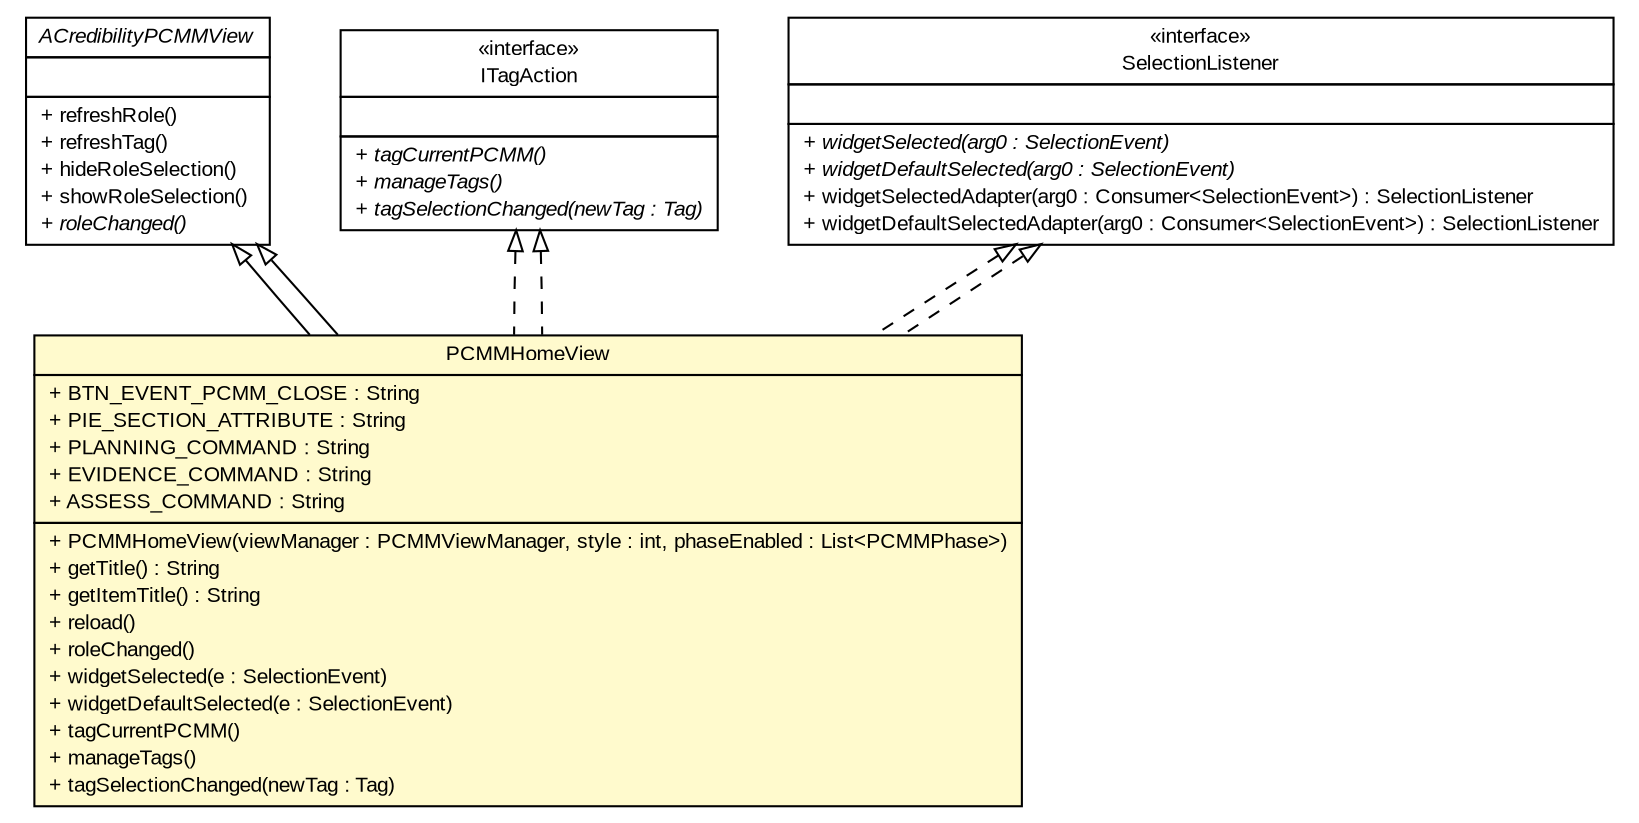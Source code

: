 #!/usr/local/bin/dot
#
# Class diagram 
# Generated by UMLGraph version R5_6-24-gf6e263 (http://www.umlgraph.org/)
#

digraph G {
	edge [fontname="arial",fontsize=10,labelfontname="arial",labelfontsize=10];
	node [fontname="arial",fontsize=10,shape=plaintext];
	nodesep=0.25;
	ranksep=0.5;
	// gov.sandia.cf.parts.ui.pcmm.ACredibilityPCMMView
	c273560 [label=<<table title="gov.sandia.cf.parts.ui.pcmm.ACredibilityPCMMView" border="0" cellborder="1" cellspacing="0" cellpadding="2" port="p" href="./ACredibilityPCMMView.html">
		<tr><td><table border="0" cellspacing="0" cellpadding="1">
<tr><td align="center" balign="center"><font face="arial italic"> ACredibilityPCMMView </font></td></tr>
		</table></td></tr>
		<tr><td><table border="0" cellspacing="0" cellpadding="1">
<tr><td align="left" balign="left">  </td></tr>
		</table></td></tr>
		<tr><td><table border="0" cellspacing="0" cellpadding="1">
<tr><td align="left" balign="left"> + refreshRole() </td></tr>
<tr><td align="left" balign="left"> + refreshTag() </td></tr>
<tr><td align="left" balign="left"> + hideRoleSelection() </td></tr>
<tr><td align="left" balign="left"> + showRoleSelection() </td></tr>
<tr><td align="left" balign="left"><font face="arial italic" point-size="10.0"> + roleChanged() </font></td></tr>
		</table></td></tr>
		</table>>, URL="./ACredibilityPCMMView.html", fontname="arial", fontcolor="black", fontsize=10.0];
	// gov.sandia.cf.parts.ui.pcmm.PCMMHomeView
	c273593 [label=<<table title="gov.sandia.cf.parts.ui.pcmm.PCMMHomeView" border="0" cellborder="1" cellspacing="0" cellpadding="2" port="p" bgcolor="lemonChiffon" href="./PCMMHomeView.html">
		<tr><td><table border="0" cellspacing="0" cellpadding="1">
<tr><td align="center" balign="center"> PCMMHomeView </td></tr>
		</table></td></tr>
		<tr><td><table border="0" cellspacing="0" cellpadding="1">
<tr><td align="left" balign="left"> + BTN_EVENT_PCMM_CLOSE : String </td></tr>
<tr><td align="left" balign="left"> + PIE_SECTION_ATTRIBUTE : String </td></tr>
<tr><td align="left" balign="left"> + PLANNING_COMMAND : String </td></tr>
<tr><td align="left" balign="left"> + EVIDENCE_COMMAND : String </td></tr>
<tr><td align="left" balign="left"> + ASSESS_COMMAND : String </td></tr>
		</table></td></tr>
		<tr><td><table border="0" cellspacing="0" cellpadding="1">
<tr><td align="left" balign="left"> + PCMMHomeView(viewManager : PCMMViewManager, style : int, phaseEnabled : List&lt;PCMMPhase&gt;) </td></tr>
<tr><td align="left" balign="left"> + getTitle() : String </td></tr>
<tr><td align="left" balign="left"> + getItemTitle() : String </td></tr>
<tr><td align="left" balign="left"> + reload() </td></tr>
<tr><td align="left" balign="left"> + roleChanged() </td></tr>
<tr><td align="left" balign="left"> + widgetSelected(e : SelectionEvent) </td></tr>
<tr><td align="left" balign="left"> + widgetDefaultSelected(e : SelectionEvent) </td></tr>
<tr><td align="left" balign="left"> + tagCurrentPCMM() </td></tr>
<tr><td align="left" balign="left"> + manageTags() </td></tr>
<tr><td align="left" balign="left"> + tagSelectionChanged(newTag : Tag) </td></tr>
		</table></td></tr>
		</table>>, URL="./PCMMHomeView.html", fontname="arial", fontcolor="black", fontsize=10.0];
	// gov.sandia.cf.parts.widgets.ITagAction
	c273700 [label=<<table title="gov.sandia.cf.parts.widgets.ITagAction" border="0" cellborder="1" cellspacing="0" cellpadding="2" port="p" href="../../widgets/ITagAction.html">
		<tr><td><table border="0" cellspacing="0" cellpadding="1">
<tr><td align="center" balign="center"> &#171;interface&#187; </td></tr>
<tr><td align="center" balign="center"> ITagAction </td></tr>
		</table></td></tr>
		<tr><td><table border="0" cellspacing="0" cellpadding="1">
<tr><td align="left" balign="left">  </td></tr>
		</table></td></tr>
		<tr><td><table border="0" cellspacing="0" cellpadding="1">
<tr><td align="left" balign="left"><font face="arial italic" point-size="10.0"> + tagCurrentPCMM() </font></td></tr>
<tr><td align="left" balign="left"><font face="arial italic" point-size="10.0"> + manageTags() </font></td></tr>
<tr><td align="left" balign="left"><font face="arial italic" point-size="10.0"> + tagSelectionChanged(newTag : Tag) </font></td></tr>
		</table></td></tr>
		</table>>, URL="../../widgets/ITagAction.html", fontname="arial", fontcolor="black", fontsize=10.0];
	//gov.sandia.cf.parts.ui.pcmm.PCMMHomeView extends gov.sandia.cf.parts.ui.pcmm.ACredibilityPCMMView
	c273560:p -> c273593:p [dir=back,arrowtail=empty];
	//gov.sandia.cf.parts.ui.pcmm.PCMMHomeView implements org.eclipse.swt.events.SelectionListener
	c273750:p -> c273593:p [dir=back,arrowtail=empty,style=dashed];
	//gov.sandia.cf.parts.ui.pcmm.PCMMHomeView implements gov.sandia.cf.parts.widgets.ITagAction
	c273700:p -> c273593:p [dir=back,arrowtail=empty,style=dashed];
	//gov.sandia.cf.parts.ui.pcmm.PCMMHomeView extends gov.sandia.cf.parts.ui.pcmm.ACredibilityPCMMView
	c273560:p -> c273593:p [dir=back,arrowtail=empty];
	//gov.sandia.cf.parts.ui.pcmm.PCMMHomeView implements org.eclipse.swt.events.SelectionListener
	c273750:p -> c273593:p [dir=back,arrowtail=empty,style=dashed];
	//gov.sandia.cf.parts.ui.pcmm.PCMMHomeView implements gov.sandia.cf.parts.widgets.ITagAction
	c273700:p -> c273593:p [dir=back,arrowtail=empty,style=dashed];
	// org.eclipse.swt.events.SelectionListener
	c273750 [label=<<table title="org.eclipse.swt.events.SelectionListener" border="0" cellborder="1" cellspacing="0" cellpadding="2" port="p" href="http://java.sun.com/j2se/1.4.2/docs/api/org/eclipse/swt/events/SelectionListener.html">
		<tr><td><table border="0" cellspacing="0" cellpadding="1">
<tr><td align="center" balign="center"> &#171;interface&#187; </td></tr>
<tr><td align="center" balign="center"> SelectionListener </td></tr>
		</table></td></tr>
		<tr><td><table border="0" cellspacing="0" cellpadding="1">
<tr><td align="left" balign="left">  </td></tr>
		</table></td></tr>
		<tr><td><table border="0" cellspacing="0" cellpadding="1">
<tr><td align="left" balign="left"><font face="arial italic" point-size="10.0"> + widgetSelected(arg0 : SelectionEvent) </font></td></tr>
<tr><td align="left" balign="left"><font face="arial italic" point-size="10.0"> + widgetDefaultSelected(arg0 : SelectionEvent) </font></td></tr>
<tr><td align="left" balign="left"> + widgetSelectedAdapter(arg0 : Consumer&lt;SelectionEvent&gt;) : SelectionListener </td></tr>
<tr><td align="left" balign="left"> + widgetDefaultSelectedAdapter(arg0 : Consumer&lt;SelectionEvent&gt;) : SelectionListener </td></tr>
		</table></td></tr>
		</table>>, URL="http://java.sun.com/j2se/1.4.2/docs/api/org/eclipse/swt/events/SelectionListener.html", fontname="arial", fontcolor="black", fontsize=10.0];
}

